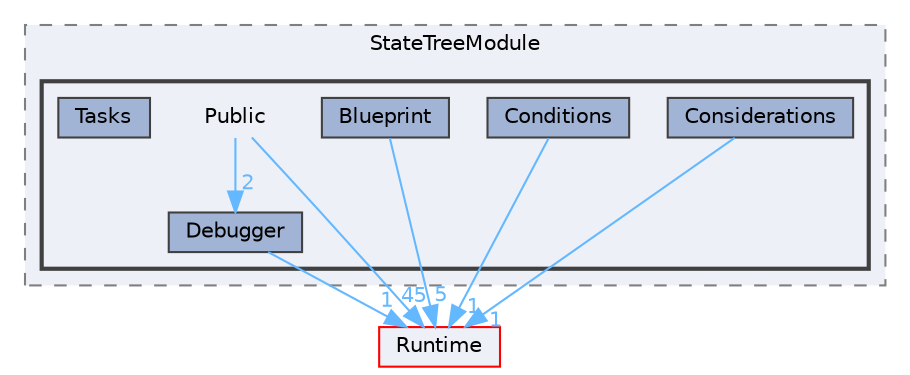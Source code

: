 digraph "Public"
{
 // INTERACTIVE_SVG=YES
 // LATEX_PDF_SIZE
  bgcolor="transparent";
  edge [fontname=Helvetica,fontsize=10,labelfontname=Helvetica,labelfontsize=10];
  node [fontname=Helvetica,fontsize=10,shape=box,height=0.2,width=0.4];
  compound=true
  subgraph clusterdir_a7b110c8688c352d43870b51a2915a0a {
    graph [ bgcolor="#edf0f7", pencolor="grey50", label="StateTreeModule", fontname=Helvetica,fontsize=10 style="filled,dashed", URL="dir_a7b110c8688c352d43870b51a2915a0a.html",tooltip=""]
  subgraph clusterdir_48e29a17bccd1c5170850dcd5b1f6df2 {
    graph [ bgcolor="#edf0f7", pencolor="grey25", label="", fontname=Helvetica,fontsize=10 style="filled,bold", URL="dir_48e29a17bccd1c5170850dcd5b1f6df2.html",tooltip=""]
    dir_48e29a17bccd1c5170850dcd5b1f6df2 [shape=plaintext, label="Public"];
  dir_7fb83cd81a172fb1a5967d86f1f4c6bc [label="Blueprint", fillcolor="#a2b4d6", color="grey25", style="filled", URL="dir_7fb83cd81a172fb1a5967d86f1f4c6bc.html",tooltip=""];
  dir_56415a11d9edb6af3c3b76378f45637b [label="Conditions", fillcolor="#a2b4d6", color="grey25", style="filled", URL="dir_56415a11d9edb6af3c3b76378f45637b.html",tooltip=""];
  dir_2318ab28215dc229fd6774aa17bdcffa [label="Considerations", fillcolor="#a2b4d6", color="grey25", style="filled", URL="dir_2318ab28215dc229fd6774aa17bdcffa.html",tooltip=""];
  dir_8a18e16debfb58d5ee0edcf441c16739 [label="Debugger", fillcolor="#a2b4d6", color="grey25", style="filled", URL="dir_8a18e16debfb58d5ee0edcf441c16739.html",tooltip=""];
  dir_f88ee3847b9fb5864bfee967dc09aa0e [label="Tasks", fillcolor="#a2b4d6", color="grey25", style="filled", URL="dir_f88ee3847b9fb5864bfee967dc09aa0e.html",tooltip=""];
  }
  }
  dir_7536b172fbd480bfd146a1b1acd6856b [label="Runtime", fillcolor="#edf0f7", color="red", style="filled", URL="dir_7536b172fbd480bfd146a1b1acd6856b.html",tooltip=""];
  dir_48e29a17bccd1c5170850dcd5b1f6df2->dir_7536b172fbd480bfd146a1b1acd6856b [headlabel="45", labeldistance=1.5 headhref="dir_000909_000984.html" href="dir_000909_000984.html" color="steelblue1" fontcolor="steelblue1"];
  dir_48e29a17bccd1c5170850dcd5b1f6df2->dir_8a18e16debfb58d5ee0edcf441c16739 [headlabel="2", labeldistance=1.5 headhref="dir_000909_000300.html" href="dir_000909_000300.html" color="steelblue1" fontcolor="steelblue1"];
  dir_7fb83cd81a172fb1a5967d86f1f4c6bc->dir_7536b172fbd480bfd146a1b1acd6856b [headlabel="5", labeldistance=1.5 headhref="dir_000099_000984.html" href="dir_000099_000984.html" color="steelblue1" fontcolor="steelblue1"];
  dir_56415a11d9edb6af3c3b76378f45637b->dir_7536b172fbd480bfd146a1b1acd6856b [headlabel="1", labeldistance=1.5 headhref="dir_000238_000984.html" href="dir_000238_000984.html" color="steelblue1" fontcolor="steelblue1"];
  dir_2318ab28215dc229fd6774aa17bdcffa->dir_7536b172fbd480bfd146a1b1acd6856b [headlabel="1", labeldistance=1.5 headhref="dir_000243_000984.html" href="dir_000243_000984.html" color="steelblue1" fontcolor="steelblue1"];
  dir_8a18e16debfb58d5ee0edcf441c16739->dir_7536b172fbd480bfd146a1b1acd6856b [headlabel="1", labeldistance=1.5 headhref="dir_000300_000984.html" href="dir_000300_000984.html" color="steelblue1" fontcolor="steelblue1"];
}
